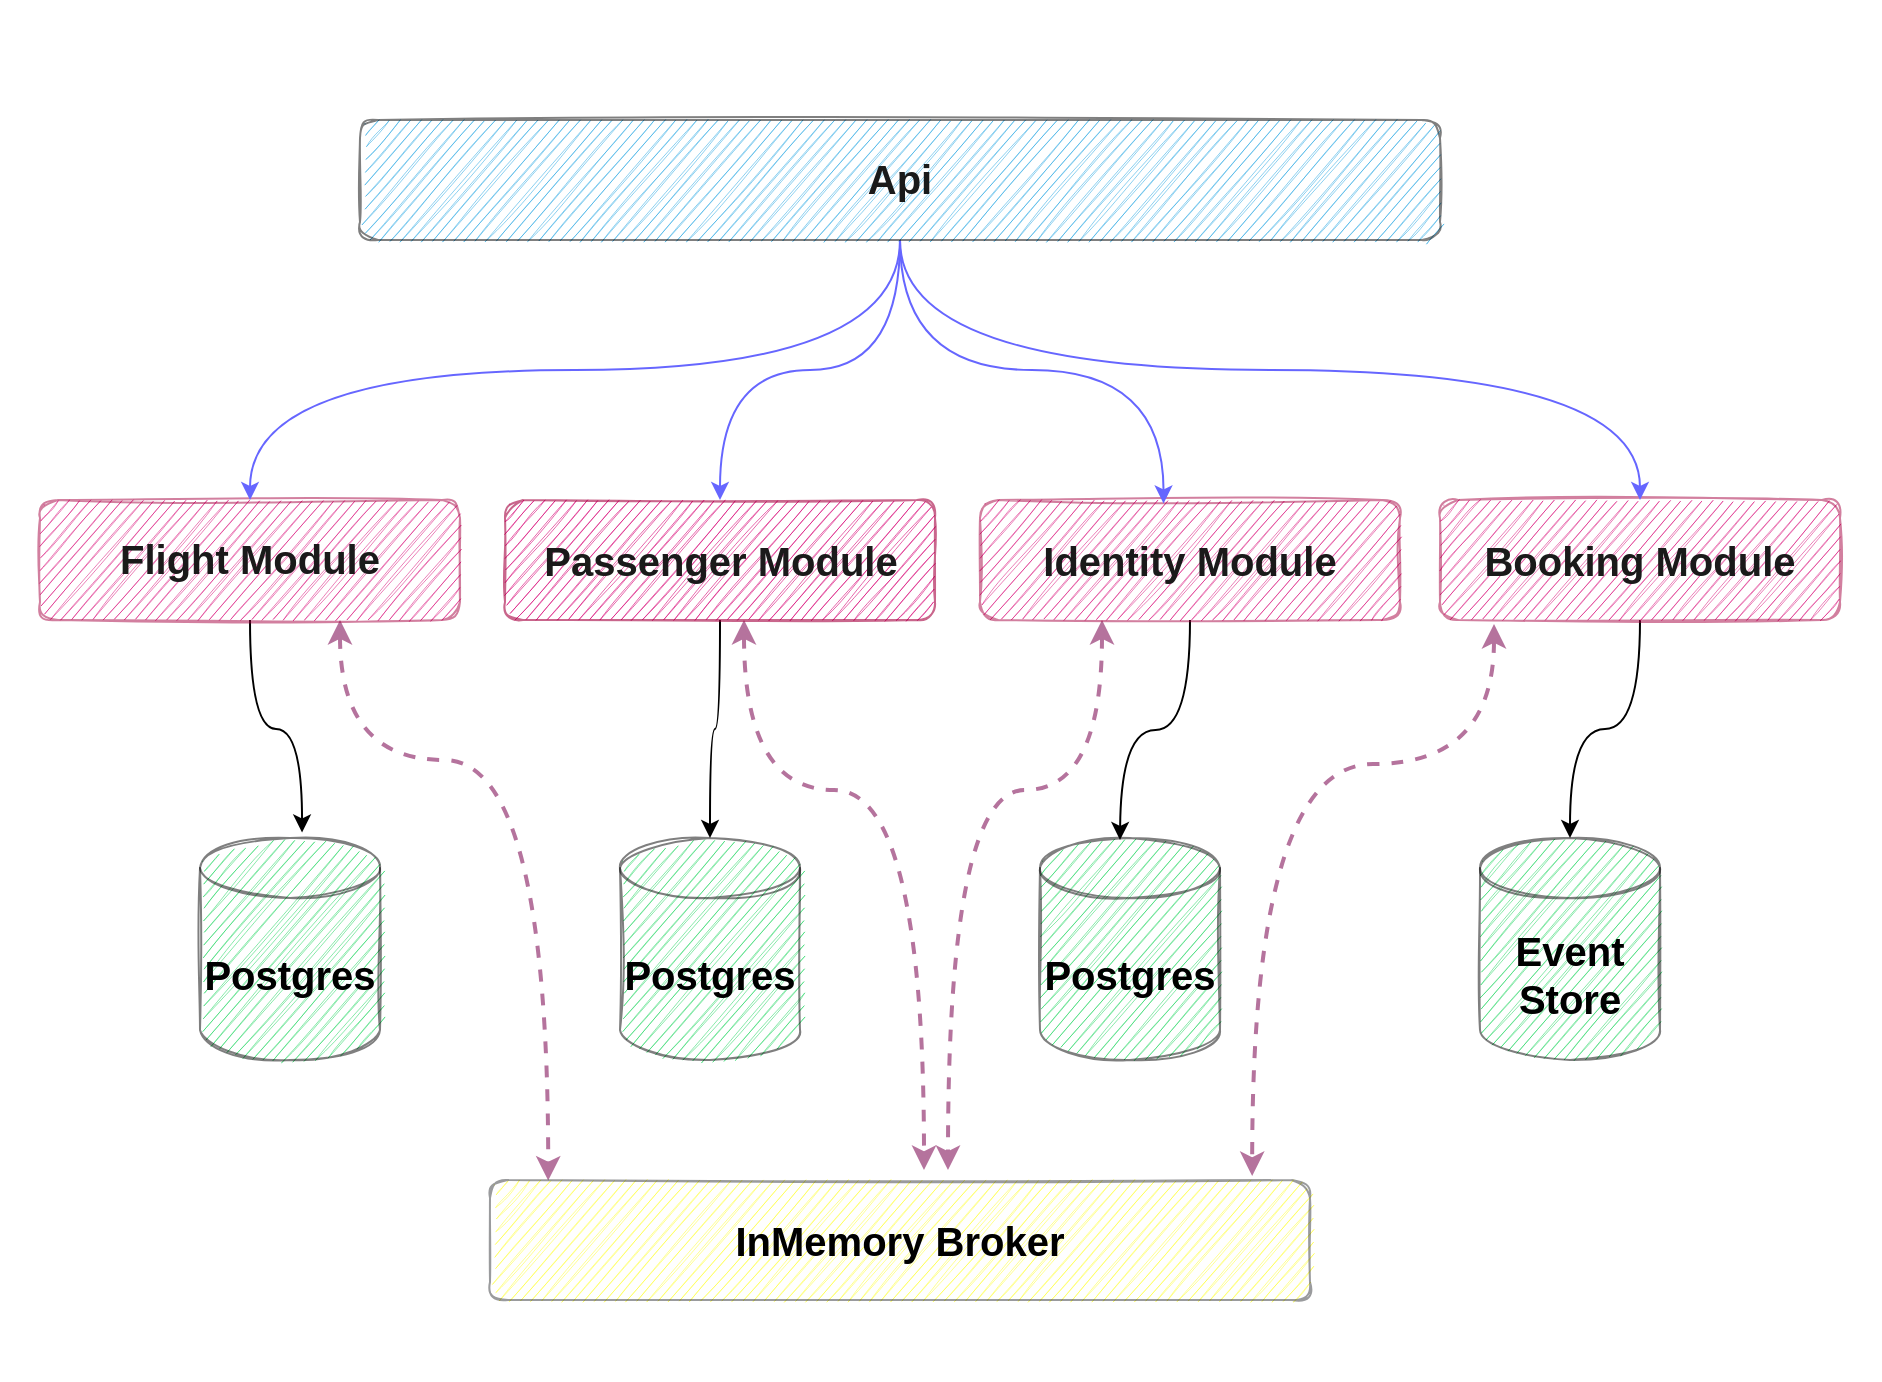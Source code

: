 <mxfile version="24.7.10">
  <diagram id="clC8QdsPTIHRsGUD1VUs" name="Page-1">
    <mxGraphModel dx="2537" dy="908" grid="1" gridSize="10" guides="1" tooltips="1" connect="1" arrows="1" fold="1" page="1" pageScale="1" pageWidth="850" pageHeight="1100" math="0" shadow="0">
      <root>
        <mxCell id="0" />
        <mxCell id="1" parent="0" />
        <mxCell id="M_qrSPq5CSGo5l-JPhvI-51" value="" style="rounded=0;whiteSpace=wrap;html=1;shadow=0;glass=0;labelBackgroundColor=none;sketch=1;fillStyle=auto;fontSize=20;opacity=50;strokeColor=none;" parent="1" vertex="1">
          <mxGeometry x="-30" y="20" width="940" height="690" as="geometry" />
        </mxCell>
        <mxCell id="M_qrSPq5CSGo5l-JPhvI-26" style="edgeStyle=orthogonalEdgeStyle;curved=1;rounded=0;orthogonalLoop=1;jettySize=auto;html=1;fontSize=20;fontColor=#1A1A1A;entryX=0.567;entryY=-0.025;entryDx=0;entryDy=0;entryPerimeter=0;" parent="1" source="M_qrSPq5CSGo5l-JPhvI-2" target="ZrOXXM6fzs_e_1bx1SVP-4" edge="1">
          <mxGeometry relative="1" as="geometry">
            <mxPoint x="120" y="430" as="targetPoint" />
          </mxGeometry>
        </mxCell>
        <mxCell id="M_qrSPq5CSGo5l-JPhvI-43" style="edgeStyle=orthogonalEdgeStyle;orthogonalLoop=1;jettySize=auto;html=1;entryX=0.071;entryY=0.005;entryDx=0;entryDy=0;entryPerimeter=0;fontSize=20;fontColor=#1A1A1A;startArrow=classic;startFill=1;dashed=1;curved=1;strokeColor=#B5739D;strokeWidth=2;" parent="1" source="M_qrSPq5CSGo5l-JPhvI-2" target="M_qrSPq5CSGo5l-JPhvI-31" edge="1">
          <mxGeometry relative="1" as="geometry">
            <Array as="points">
              <mxPoint x="140" y="400" />
              <mxPoint x="244" y="400" />
            </Array>
          </mxGeometry>
        </mxCell>
        <mxCell id="M_qrSPq5CSGo5l-JPhvI-2" value="&lt;font color=&quot;#1a1a1a&quot; style=&quot;font-size: 20px;&quot;&gt;&lt;b style=&quot;&quot;&gt;Flight Module&lt;/b&gt;&lt;/font&gt;" style="rounded=1;whiteSpace=wrap;html=1;fontSize=17;fillColor=#d80073;fontColor=#ffffff;strokeColor=#A50040;sketch=1;opacity=50;" parent="1" vertex="1">
          <mxGeometry x="-10" y="270" width="210" height="60" as="geometry" />
        </mxCell>
        <mxCell id="M_qrSPq5CSGo5l-JPhvI-28" style="edgeStyle=orthogonalEdgeStyle;curved=1;rounded=0;orthogonalLoop=1;jettySize=auto;html=1;entryX=0.5;entryY=0;entryDx=0;entryDy=0;entryPerimeter=0;fontSize=20;fontColor=#1A1A1A;" parent="1" source="M_qrSPq5CSGo5l-JPhvI-3" edge="1">
          <mxGeometry relative="1" as="geometry">
            <mxPoint x="530" y="440" as="targetPoint" />
          </mxGeometry>
        </mxCell>
        <mxCell id="M_qrSPq5CSGo5l-JPhvI-44" style="edgeStyle=orthogonalEdgeStyle;curved=1;rounded=0;orthogonalLoop=1;jettySize=auto;html=1;fontSize=20;fontColor=#1A1A1A;startArrow=classic;startFill=1;dashed=1;strokeWidth=2;strokeColor=#B5739D;" parent="1" edge="1">
          <mxGeometry relative="1" as="geometry">
            <mxPoint x="444" y="605" as="targetPoint" />
            <mxPoint x="521" y="330" as="sourcePoint" />
            <Array as="points">
              <mxPoint x="521" y="415" />
              <mxPoint x="444" y="415" />
            </Array>
          </mxGeometry>
        </mxCell>
        <mxCell id="M_qrSPq5CSGo5l-JPhvI-3" value="Identity Module" style="rounded=1;whiteSpace=wrap;html=1;fontSize=20;fillColor=#d80073;fontColor=#1A1A1A;strokeColor=#A50040;sketch=1;opacity=50;fontStyle=1" parent="1" vertex="1">
          <mxGeometry x="460" y="270" width="210" height="60" as="geometry" />
        </mxCell>
        <mxCell id="M_qrSPq5CSGo5l-JPhvI-27" style="edgeStyle=orthogonalEdgeStyle;curved=1;rounded=0;orthogonalLoop=1;jettySize=auto;html=1;fontSize=20;fontColor=#1A1A1A;entryX=0.5;entryY=0;entryDx=0;entryDy=0;entryPerimeter=0;" parent="1" source="M_qrSPq5CSGo5l-JPhvI-4" target="ZrOXXM6fzs_e_1bx1SVP-2" edge="1">
          <mxGeometry relative="1" as="geometry">
            <mxPoint x="320" y="430" as="targetPoint" />
          </mxGeometry>
        </mxCell>
        <mxCell id="M_qrSPq5CSGo5l-JPhvI-41" style="edgeStyle=orthogonalEdgeStyle;curved=1;rounded=0;orthogonalLoop=1;jettySize=auto;html=1;fontSize=20;fontColor=#1A1A1A;startArrow=classic;startFill=1;dashed=1;strokeColor=#B5739D;strokeWidth=2;" parent="1" edge="1">
          <mxGeometry relative="1" as="geometry">
            <mxPoint x="342" y="330" as="sourcePoint" />
            <mxPoint x="432" y="605" as="targetPoint" />
            <Array as="points">
              <mxPoint x="342" y="415" />
              <mxPoint x="432" y="415" />
              <mxPoint x="432" y="605" />
            </Array>
          </mxGeometry>
        </mxCell>
        <mxCell id="M_qrSPq5CSGo5l-JPhvI-4" value="Passenger Module" style="rounded=1;whiteSpace=wrap;html=1;fontSize=20;fillColor=#d80073;fontColor=#1A1A1A;strokeColor=#A50040;sketch=1;fontStyle=1;opacity=60;" parent="1" vertex="1">
          <mxGeometry x="222.5" y="270" width="215" height="60" as="geometry" />
        </mxCell>
        <mxCell id="M_qrSPq5CSGo5l-JPhvI-29" style="edgeStyle=orthogonalEdgeStyle;curved=1;rounded=0;orthogonalLoop=1;jettySize=auto;html=1;entryX=0.5;entryY=0;entryDx=0;entryDy=0;entryPerimeter=0;fontSize=20;fontColor=#1A1A1A;" parent="1" source="M_qrSPq5CSGo5l-JPhvI-5" target="M_qrSPq5CSGo5l-JPhvI-10" edge="1">
          <mxGeometry relative="1" as="geometry" />
        </mxCell>
        <mxCell id="M_qrSPq5CSGo5l-JPhvI-47" style="edgeStyle=orthogonalEdgeStyle;curved=1;rounded=0;orthogonalLoop=1;jettySize=auto;html=1;fontSize=20;fontColor=#1A1A1A;entryX=0.949;entryY=-0.067;entryDx=0;entryDy=0;entryPerimeter=0;startArrow=classic;startFill=1;dashed=1;strokeWidth=2;strokeColor=#B5739D;fillColor=#cce5ff;" parent="1" edge="1">
          <mxGeometry relative="1" as="geometry">
            <mxPoint x="596.09" y="607.98" as="targetPoint" />
            <mxPoint x="717" y="332" as="sourcePoint" />
            <Array as="points">
              <mxPoint x="717" y="402" />
              <mxPoint x="596" y="402" />
            </Array>
          </mxGeometry>
        </mxCell>
        <mxCell id="M_qrSPq5CSGo5l-JPhvI-5" value="Booking Module" style="rounded=1;whiteSpace=wrap;html=1;fontSize=20;fontStyle=1;fillColor=#d80073;fontColor=#1A1A1A;strokeColor=#A50040;sketch=1;opacity=50;" parent="1" vertex="1">
          <mxGeometry x="690" y="270" width="200" height="60" as="geometry" />
        </mxCell>
        <mxCell id="M_qrSPq5CSGo5l-JPhvI-18" style="edgeStyle=orthogonalEdgeStyle;rounded=0;orthogonalLoop=1;jettySize=auto;html=1;entryX=0.5;entryY=0;entryDx=0;entryDy=0;fontSize=17;curved=1;strokeColor=#6666FF;" parent="1" source="M_qrSPq5CSGo5l-JPhvI-6" target="M_qrSPq5CSGo5l-JPhvI-2" edge="1">
          <mxGeometry relative="1" as="geometry" />
        </mxCell>
        <mxCell id="M_qrSPq5CSGo5l-JPhvI-19" style="edgeStyle=orthogonalEdgeStyle;curved=1;rounded=0;orthogonalLoop=1;jettySize=auto;html=1;entryX=0.5;entryY=0;entryDx=0;entryDy=0;fontSize=17;strokeColor=#6666FF;" parent="1" source="M_qrSPq5CSGo5l-JPhvI-6" target="M_qrSPq5CSGo5l-JPhvI-4" edge="1">
          <mxGeometry relative="1" as="geometry" />
        </mxCell>
        <mxCell id="M_qrSPq5CSGo5l-JPhvI-20" style="edgeStyle=orthogonalEdgeStyle;curved=1;rounded=0;orthogonalLoop=1;jettySize=auto;html=1;entryX=0.437;entryY=0.029;entryDx=0;entryDy=0;entryPerimeter=0;fontSize=17;strokeColor=#6666FF;" parent="1" source="M_qrSPq5CSGo5l-JPhvI-6" target="M_qrSPq5CSGo5l-JPhvI-3" edge="1">
          <mxGeometry relative="1" as="geometry" />
        </mxCell>
        <mxCell id="M_qrSPq5CSGo5l-JPhvI-21" style="edgeStyle=orthogonalEdgeStyle;curved=1;rounded=0;orthogonalLoop=1;jettySize=auto;html=1;fontSize=17;strokeColor=#6666FF;" parent="1" source="M_qrSPq5CSGo5l-JPhvI-6" target="M_qrSPq5CSGo5l-JPhvI-5" edge="1">
          <mxGeometry relative="1" as="geometry" />
        </mxCell>
        <mxCell id="M_qrSPq5CSGo5l-JPhvI-6" value="&lt;font style=&quot;font-size: 20px;&quot; color=&quot;#1a1a1a&quot;&gt;&lt;b&gt;Api&lt;/b&gt;&lt;/font&gt;" style="rounded=1;whiteSpace=wrap;html=1;fontSize=17;fillColor=#1ba1e2;strokeColor=default;sketch=1;shadow=0;glass=0;fontColor=#ffffff;fillStyle=auto;opacity=50;" parent="1" vertex="1">
          <mxGeometry x="150" y="80" width="540" height="60" as="geometry" />
        </mxCell>
        <mxCell id="M_qrSPq5CSGo5l-JPhvI-10" value="Event&lt;div&gt;Store&lt;/div&gt;" style="shape=cylinder3;whiteSpace=wrap;html=1;boundedLbl=1;backgroundOutline=1;size=15;fontSize=20;fontStyle=1;fillColor=#12D356;sketch=1;opacity=50;" parent="1" vertex="1">
          <mxGeometry x="710" y="439" width="90" height="111" as="geometry" />
        </mxCell>
        <mxCell id="M_qrSPq5CSGo5l-JPhvI-31" value="&lt;b&gt;InMemory Broker&lt;/b&gt;" style="rounded=1;whiteSpace=wrap;html=1;shadow=0;glass=0;labelBackgroundColor=none;sketch=1;fillStyle=auto;fontSize=20;strokeColor=#36393d;fillColor=#FFFF26;opacity=50;" parent="1" vertex="1">
          <mxGeometry x="215" y="610" width="410" height="60" as="geometry" />
        </mxCell>
        <mxCell id="ZrOXXM6fzs_e_1bx1SVP-1" value="Postgres" style="shape=cylinder3;whiteSpace=wrap;html=1;boundedLbl=1;backgroundOutline=1;size=15;fontSize=20;fontStyle=1;fillColor=#12D356;sketch=1;opacity=50;" parent="1" vertex="1">
          <mxGeometry x="490" y="439" width="90" height="111" as="geometry" />
        </mxCell>
        <mxCell id="ZrOXXM6fzs_e_1bx1SVP-2" value="Postgres" style="shape=cylinder3;whiteSpace=wrap;html=1;boundedLbl=1;backgroundOutline=1;size=15;fontSize=20;fontStyle=1;fillColor=#12D356;sketch=1;opacity=50;" parent="1" vertex="1">
          <mxGeometry x="280" y="439" width="90" height="111" as="geometry" />
        </mxCell>
        <mxCell id="ZrOXXM6fzs_e_1bx1SVP-4" value="Postgres" style="shape=cylinder3;whiteSpace=wrap;html=1;boundedLbl=1;backgroundOutline=1;size=15;fontSize=20;fontStyle=1;fillColor=#12D356;sketch=1;opacity=50;" parent="1" vertex="1">
          <mxGeometry x="70" y="439" width="90" height="111" as="geometry" />
        </mxCell>
      </root>
    </mxGraphModel>
  </diagram>
</mxfile>
